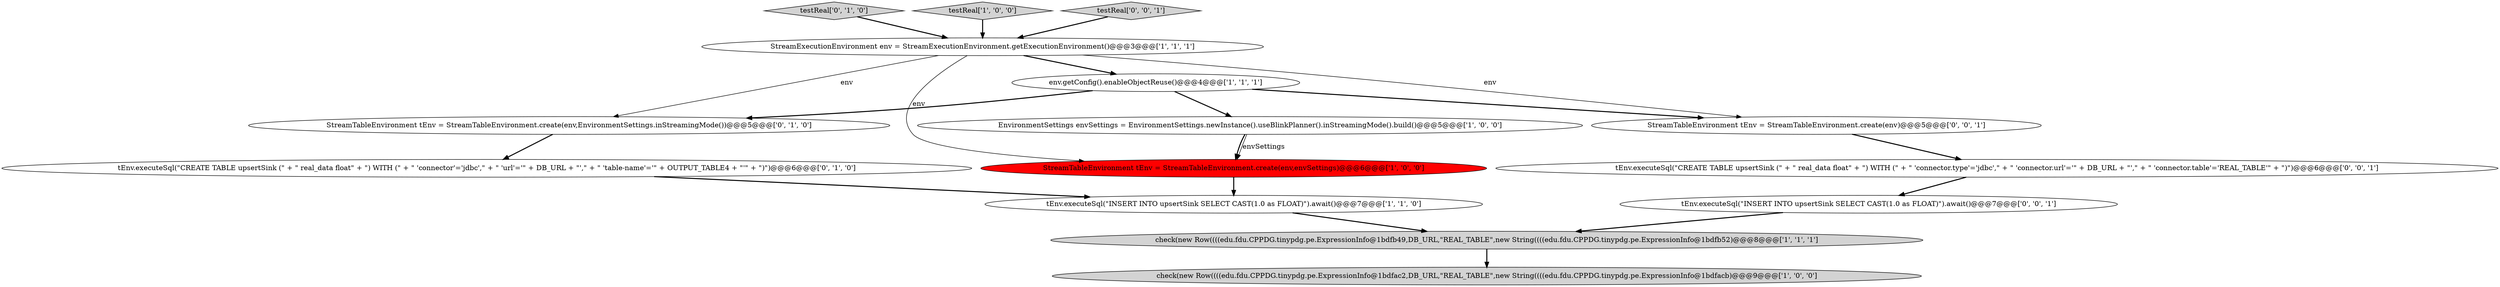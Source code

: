 digraph {
6 [style = filled, label = "StreamExecutionEnvironment env = StreamExecutionEnvironment.getExecutionEnvironment()@@@3@@@['1', '1', '1']", fillcolor = white, shape = ellipse image = "AAA0AAABBB1BBB"];
2 [style = filled, label = "env.getConfig().enableObjectReuse()@@@4@@@['1', '1', '1']", fillcolor = white, shape = ellipse image = "AAA0AAABBB1BBB"];
5 [style = filled, label = "StreamTableEnvironment tEnv = StreamTableEnvironment.create(env,envSettings)@@@6@@@['1', '0', '0']", fillcolor = red, shape = ellipse image = "AAA1AAABBB1BBB"];
3 [style = filled, label = "check(new Row((((edu.fdu.CPPDG.tinypdg.pe.ExpressionInfo@1bdfac2,DB_URL,\"REAL_TABLE\",new String((((edu.fdu.CPPDG.tinypdg.pe.ExpressionInfo@1bdfacb)@@@9@@@['1', '0', '0']", fillcolor = lightgray, shape = ellipse image = "AAA0AAABBB1BBB"];
13 [style = filled, label = "StreamTableEnvironment tEnv = StreamTableEnvironment.create(env)@@@5@@@['0', '0', '1']", fillcolor = white, shape = ellipse image = "AAA0AAABBB3BBB"];
10 [style = filled, label = "testReal['0', '1', '0']", fillcolor = lightgray, shape = diamond image = "AAA0AAABBB2BBB"];
7 [style = filled, label = "testReal['1', '0', '0']", fillcolor = lightgray, shape = diamond image = "AAA0AAABBB1BBB"];
0 [style = filled, label = "tEnv.executeSql(\"INSERT INTO upsertSink SELECT CAST(1.0 as FLOAT)\").await()@@@7@@@['1', '1', '0']", fillcolor = white, shape = ellipse image = "AAA0AAABBB1BBB"];
9 [style = filled, label = "tEnv.executeSql(\"CREATE TABLE upsertSink (\" + \" real_data float\" + \") WITH (\" + \" 'connector'='jdbc',\" + \" 'url'='\" + DB_URL + \"',\" + \" 'table-name'='\" + OUTPUT_TABLE4 + \"'\" + \")\")@@@6@@@['0', '1', '0']", fillcolor = white, shape = ellipse image = "AAA0AAABBB2BBB"];
1 [style = filled, label = "check(new Row((((edu.fdu.CPPDG.tinypdg.pe.ExpressionInfo@1bdfb49,DB_URL,\"REAL_TABLE\",new String((((edu.fdu.CPPDG.tinypdg.pe.ExpressionInfo@1bdfb52)@@@8@@@['1', '1', '1']", fillcolor = lightgray, shape = ellipse image = "AAA0AAABBB1BBB"];
11 [style = filled, label = "tEnv.executeSql(\"CREATE TABLE upsertSink (\" + \" real_data float\" + \") WITH (\" + \" 'connector.type'='jdbc',\" + \" 'connector.url'='\" + DB_URL + \"',\" + \" 'connector.table'='REAL_TABLE'\" + \")\")@@@6@@@['0', '0', '1']", fillcolor = white, shape = ellipse image = "AAA0AAABBB3BBB"];
4 [style = filled, label = "EnvironmentSettings envSettings = EnvironmentSettings.newInstance().useBlinkPlanner().inStreamingMode().build()@@@5@@@['1', '0', '0']", fillcolor = white, shape = ellipse image = "AAA0AAABBB1BBB"];
12 [style = filled, label = "tEnv.executeSql(\"INSERT INTO upsertSink SELECT CAST(1.0 as FLOAT)\").await()@@@7@@@['0', '0', '1']", fillcolor = white, shape = ellipse image = "AAA0AAABBB3BBB"];
14 [style = filled, label = "testReal['0', '0', '1']", fillcolor = lightgray, shape = diamond image = "AAA0AAABBB3BBB"];
8 [style = filled, label = "StreamTableEnvironment tEnv = StreamTableEnvironment.create(env,EnvironmentSettings.inStreamingMode())@@@5@@@['0', '1', '0']", fillcolor = white, shape = ellipse image = "AAA0AAABBB2BBB"];
1->3 [style = bold, label=""];
6->5 [style = solid, label="env"];
11->12 [style = bold, label=""];
4->5 [style = solid, label="envSettings"];
6->8 [style = solid, label="env"];
9->0 [style = bold, label=""];
6->13 [style = solid, label="env"];
5->0 [style = bold, label=""];
2->13 [style = bold, label=""];
12->1 [style = bold, label=""];
2->4 [style = bold, label=""];
4->5 [style = bold, label=""];
0->1 [style = bold, label=""];
10->6 [style = bold, label=""];
13->11 [style = bold, label=""];
14->6 [style = bold, label=""];
7->6 [style = bold, label=""];
2->8 [style = bold, label=""];
8->9 [style = bold, label=""];
6->2 [style = bold, label=""];
}
